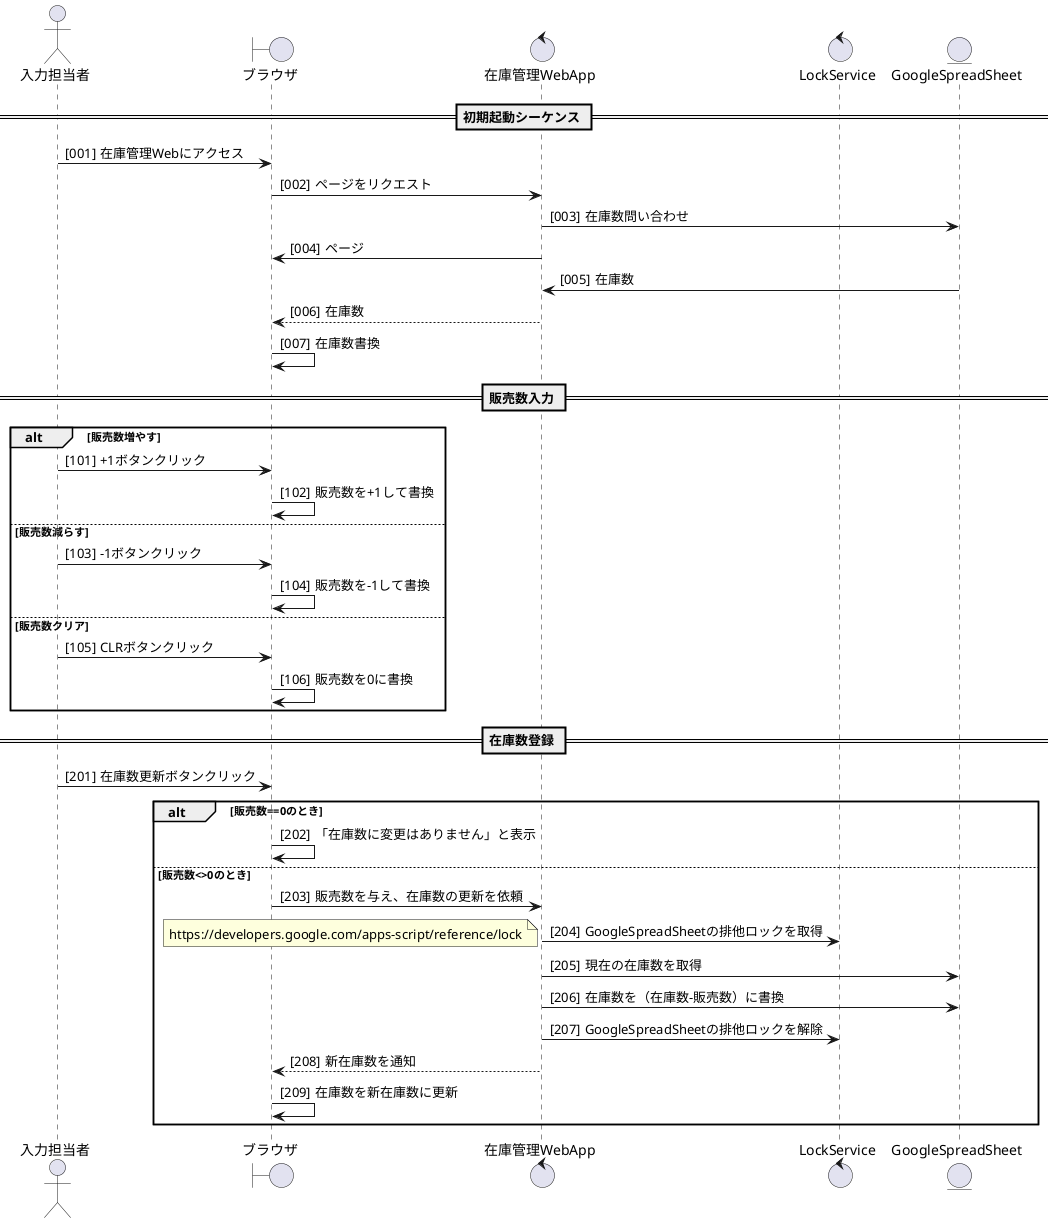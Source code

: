 @startuml
actor 入力担当者
boundary ブラウザ
control 在庫管理WebApp
control LockService
entity GoogleSpreadSheet

== 初期起動シーケンス ==
autonumber "[000]"
入力担当者 -> ブラウザ : 在庫管理Webにアクセス
ブラウザ -> 在庫管理WebApp : ページをリクエスト
在庫管理WebApp-> GoogleSpreadSheet :在庫数問い合わせ
在庫管理WebApp -> ブラウザ : ページ
GoogleSpreadSheet -> 在庫管理WebApp : 在庫数
在庫管理WebApp --> ブラウザ : 在庫数
ブラウザ -> ブラウザ : 在庫数書換

== 販売数入力 ==
autonumber "[100]"
alt 販売数増やす
入力担当者 -> ブラウザ : +1ボタンクリック
ブラウザ -> ブラウザ : 販売数を+1して書換
else 販売数減らす
入力担当者 -> ブラウザ : -1ボタンクリック
ブラウザ -> ブラウザ : 販売数を-1して書換
else 販売数クリア
入力担当者 -> ブラウザ : CLRボタンクリック
ブラウザ -> ブラウザ : 販売数を0に書換
end

== 在庫数登録 ==
autonumber "[200]"
入力担当者 -> ブラウザ : 在庫数更新ボタンクリック

alt 販売数==0のとき
ブラウザ -> ブラウザ : 「在庫数に変更はありません」と表示
else 販売数<>0のとき
ブラウザ -> 在庫管理WebApp : 販売数を与え、在庫数の更新を依頼
在庫管理WebApp -> LockService : GoogleSpreadSheetの排他ロックを取得
note left
  https://developers.google.com/apps-script/reference/lock
end note
在庫管理WebApp -> GoogleSpreadSheet : 現在の在庫数を取得
在庫管理WebApp -> GoogleSpreadSheet : 在庫数を（在庫数-販売数）に書換
在庫管理WebApp -> LockService : GoogleSpreadSheetの排他ロックを解除
在庫管理WebApp  --> ブラウザ : 新在庫数を通知
ブラウザ -> ブラウザ : 在庫数を新在庫数に更新
end

@enduml